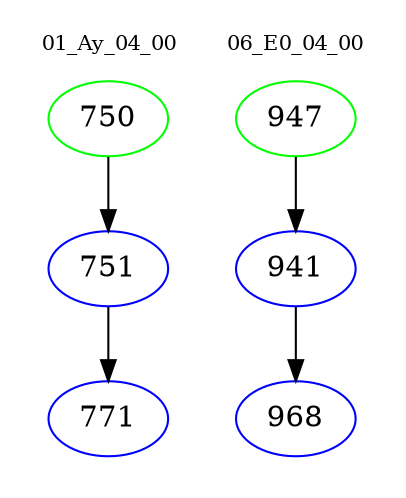 digraph{
subgraph cluster_0 {
color = white
label = "01_Ay_04_00";
fontsize=10;
T0_750 [label="750", color="green"]
T0_750 -> T0_751 [color="black"]
T0_751 [label="751", color="blue"]
T0_751 -> T0_771 [color="black"]
T0_771 [label="771", color="blue"]
}
subgraph cluster_1 {
color = white
label = "06_E0_04_00";
fontsize=10;
T1_947 [label="947", color="green"]
T1_947 -> T1_941 [color="black"]
T1_941 [label="941", color="blue"]
T1_941 -> T1_968 [color="black"]
T1_968 [label="968", color="blue"]
}
}
